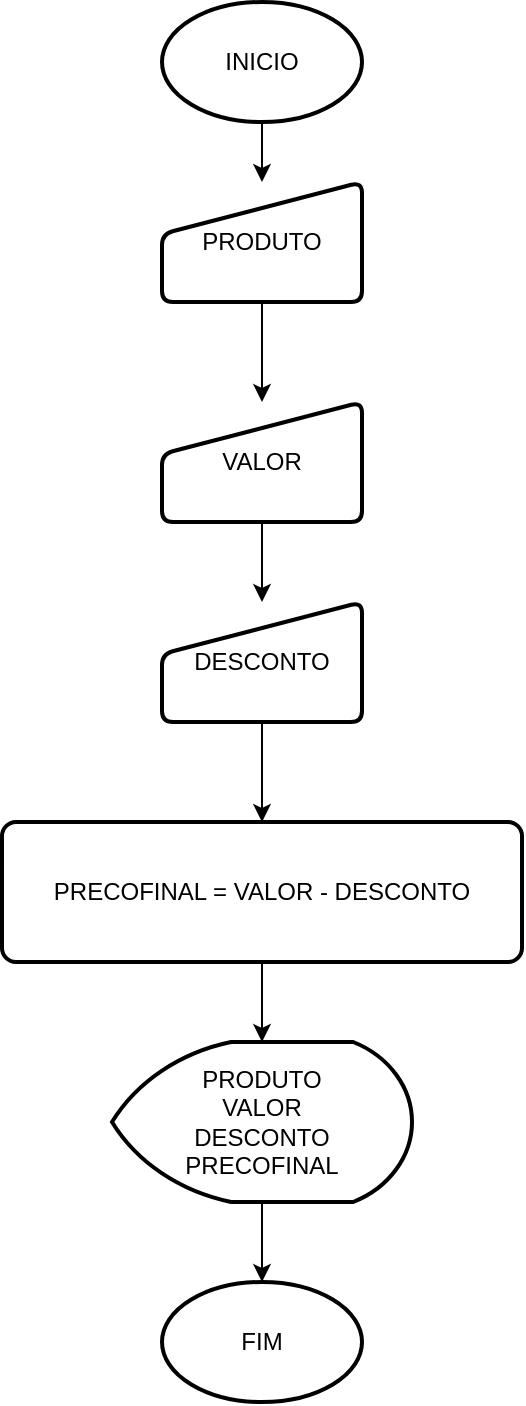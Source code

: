 <mxfile version="25.0.3">
  <diagram name="Página-1" id="p8XuNXhmtK9MtBqG9Apj">
    <mxGraphModel dx="1434" dy="780" grid="1" gridSize="10" guides="1" tooltips="1" connect="1" arrows="1" fold="1" page="1" pageScale="1" pageWidth="1169" pageHeight="827" math="0" shadow="0">
      <root>
        <mxCell id="0" />
        <mxCell id="1" parent="0" />
        <mxCell id="-Gvag7M_loGddgBHhZKD-4" style="edgeStyle=orthogonalEdgeStyle;rounded=0;orthogonalLoop=1;jettySize=auto;html=1;exitX=0.5;exitY=1;exitDx=0;exitDy=0;exitPerimeter=0;" edge="1" parent="1" source="-Gvag7M_loGddgBHhZKD-1" target="-Gvag7M_loGddgBHhZKD-3">
          <mxGeometry relative="1" as="geometry" />
        </mxCell>
        <mxCell id="-Gvag7M_loGddgBHhZKD-1" value="INICIO" style="strokeWidth=2;html=1;shape=mxgraph.flowchart.start_1;whiteSpace=wrap;" vertex="1" parent="1">
          <mxGeometry x="535" y="30" width="100" height="60" as="geometry" />
        </mxCell>
        <mxCell id="-Gvag7M_loGddgBHhZKD-2" value="FIM" style="strokeWidth=2;html=1;shape=mxgraph.flowchart.start_1;whiteSpace=wrap;" vertex="1" parent="1">
          <mxGeometry x="535" y="670" width="100" height="60" as="geometry" />
        </mxCell>
        <mxCell id="-Gvag7M_loGddgBHhZKD-7" style="edgeStyle=orthogonalEdgeStyle;rounded=0;orthogonalLoop=1;jettySize=auto;html=1;" edge="1" parent="1" source="-Gvag7M_loGddgBHhZKD-3" target="-Gvag7M_loGddgBHhZKD-5">
          <mxGeometry relative="1" as="geometry" />
        </mxCell>
        <mxCell id="-Gvag7M_loGddgBHhZKD-3" value="PRODUTO" style="html=1;strokeWidth=2;shape=manualInput;whiteSpace=wrap;rounded=1;size=26;arcSize=11;" vertex="1" parent="1">
          <mxGeometry x="535" y="120" width="100" height="60" as="geometry" />
        </mxCell>
        <mxCell id="-Gvag7M_loGddgBHhZKD-8" style="edgeStyle=orthogonalEdgeStyle;rounded=0;orthogonalLoop=1;jettySize=auto;html=1;entryX=0.5;entryY=0;entryDx=0;entryDy=0;" edge="1" parent="1" source="-Gvag7M_loGddgBHhZKD-5" target="-Gvag7M_loGddgBHhZKD-6">
          <mxGeometry relative="1" as="geometry" />
        </mxCell>
        <mxCell id="-Gvag7M_loGddgBHhZKD-5" value="VALOR" style="html=1;strokeWidth=2;shape=manualInput;whiteSpace=wrap;rounded=1;size=26;arcSize=11;" vertex="1" parent="1">
          <mxGeometry x="535" y="230" width="100" height="60" as="geometry" />
        </mxCell>
        <mxCell id="-Gvag7M_loGddgBHhZKD-11" style="edgeStyle=orthogonalEdgeStyle;rounded=0;orthogonalLoop=1;jettySize=auto;html=1;" edge="1" parent="1" source="-Gvag7M_loGddgBHhZKD-6" target="-Gvag7M_loGddgBHhZKD-9">
          <mxGeometry relative="1" as="geometry" />
        </mxCell>
        <mxCell id="-Gvag7M_loGddgBHhZKD-6" value="DESCONTO" style="html=1;strokeWidth=2;shape=manualInput;whiteSpace=wrap;rounded=1;size=26;arcSize=11;" vertex="1" parent="1">
          <mxGeometry x="535" y="330" width="100" height="60" as="geometry" />
        </mxCell>
        <mxCell id="-Gvag7M_loGddgBHhZKD-9" value="PRECOFINAL = VALOR - DESCONTO" style="rounded=1;whiteSpace=wrap;html=1;absoluteArcSize=1;arcSize=14;strokeWidth=2;" vertex="1" parent="1">
          <mxGeometry x="455" y="440" width="260" height="70" as="geometry" />
        </mxCell>
        <mxCell id="-Gvag7M_loGddgBHhZKD-13" style="edgeStyle=orthogonalEdgeStyle;rounded=0;orthogonalLoop=1;jettySize=auto;html=1;exitX=0.5;exitY=1;exitDx=0;exitDy=0;exitPerimeter=0;" edge="1" parent="1" source="-Gvag7M_loGddgBHhZKD-10" target="-Gvag7M_loGddgBHhZKD-2">
          <mxGeometry relative="1" as="geometry" />
        </mxCell>
        <mxCell id="-Gvag7M_loGddgBHhZKD-10" value="PRODUTO&lt;div&gt;VALOR&lt;/div&gt;&lt;div&gt;DESCONTO&lt;/div&gt;&lt;div&gt;PRECOFINAL&lt;/div&gt;" style="strokeWidth=2;html=1;shape=mxgraph.flowchart.display;whiteSpace=wrap;" vertex="1" parent="1">
          <mxGeometry x="510" y="550" width="150" height="80" as="geometry" />
        </mxCell>
        <mxCell id="-Gvag7M_loGddgBHhZKD-12" style="edgeStyle=orthogonalEdgeStyle;rounded=0;orthogonalLoop=1;jettySize=auto;html=1;exitX=0.5;exitY=1;exitDx=0;exitDy=0;entryX=0.5;entryY=0;entryDx=0;entryDy=0;entryPerimeter=0;" edge="1" parent="1" source="-Gvag7M_loGddgBHhZKD-9" target="-Gvag7M_loGddgBHhZKD-10">
          <mxGeometry relative="1" as="geometry" />
        </mxCell>
      </root>
    </mxGraphModel>
  </diagram>
</mxfile>
